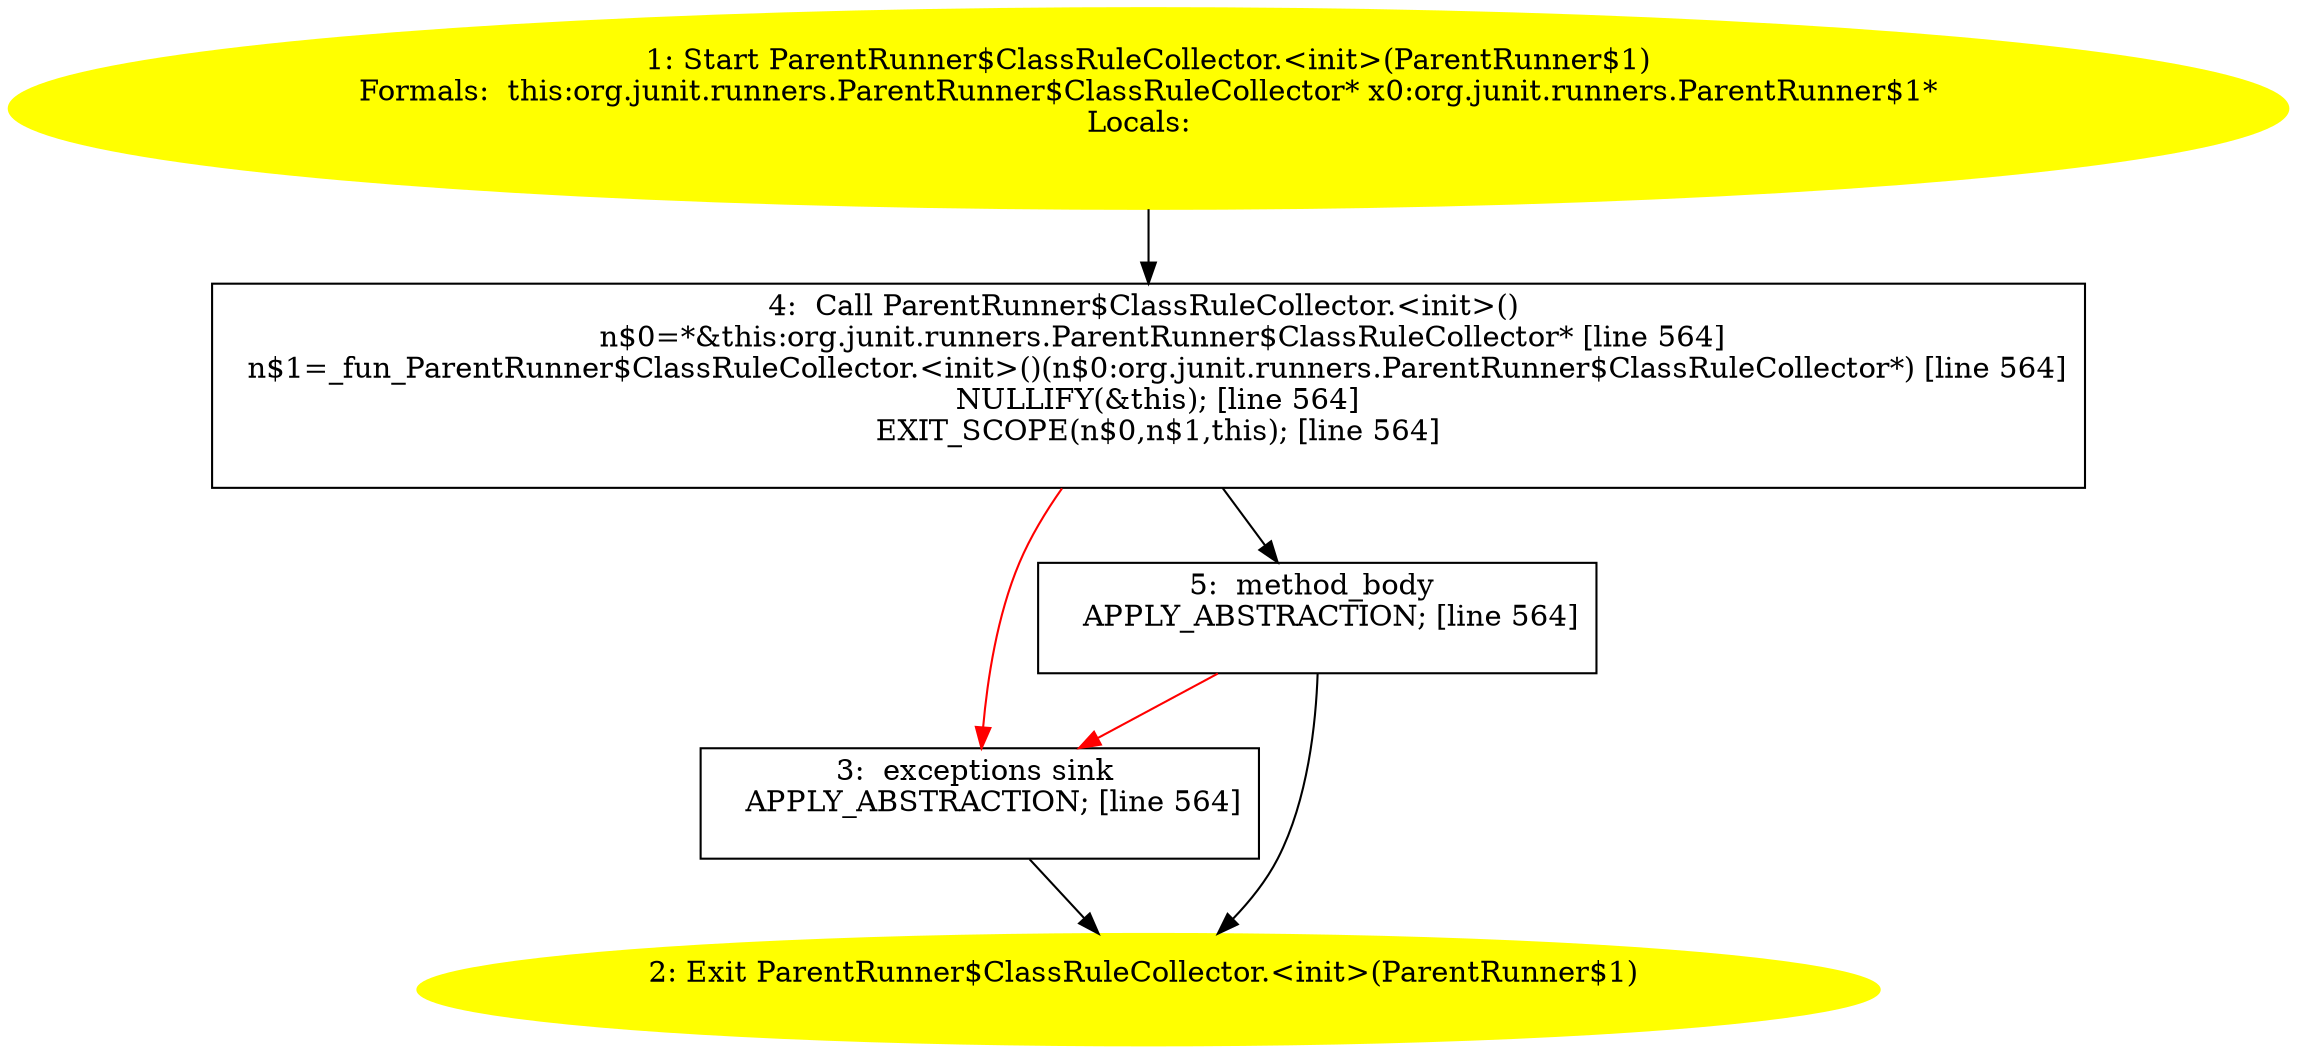 /* @generated */
digraph cfg {
"org.junit.runners.ParentRunner$ClassRuleCollector.<init>(org.junit.runners.ParentRunner$1).f209518d03b2fe23d6a6188c39429c90_1" [label="1: Start ParentRunner$ClassRuleCollector.<init>(ParentRunner$1)\nFormals:  this:org.junit.runners.ParentRunner$ClassRuleCollector* x0:org.junit.runners.ParentRunner$1*\nLocals:  \n  " color=yellow style=filled]
	

	 "org.junit.runners.ParentRunner$ClassRuleCollector.<init>(org.junit.runners.ParentRunner$1).f209518d03b2fe23d6a6188c39429c90_1" -> "org.junit.runners.ParentRunner$ClassRuleCollector.<init>(org.junit.runners.ParentRunner$1).f209518d03b2fe23d6a6188c39429c90_4" ;
"org.junit.runners.ParentRunner$ClassRuleCollector.<init>(org.junit.runners.ParentRunner$1).f209518d03b2fe23d6a6188c39429c90_2" [label="2: Exit ParentRunner$ClassRuleCollector.<init>(ParentRunner$1) \n  " color=yellow style=filled]
	

"org.junit.runners.ParentRunner$ClassRuleCollector.<init>(org.junit.runners.ParentRunner$1).f209518d03b2fe23d6a6188c39429c90_3" [label="3:  exceptions sink \n   APPLY_ABSTRACTION; [line 564]\n " shape="box"]
	

	 "org.junit.runners.ParentRunner$ClassRuleCollector.<init>(org.junit.runners.ParentRunner$1).f209518d03b2fe23d6a6188c39429c90_3" -> "org.junit.runners.ParentRunner$ClassRuleCollector.<init>(org.junit.runners.ParentRunner$1).f209518d03b2fe23d6a6188c39429c90_2" ;
"org.junit.runners.ParentRunner$ClassRuleCollector.<init>(org.junit.runners.ParentRunner$1).f209518d03b2fe23d6a6188c39429c90_4" [label="4:  Call ParentRunner$ClassRuleCollector.<init>() \n   n$0=*&this:org.junit.runners.ParentRunner$ClassRuleCollector* [line 564]\n  n$1=_fun_ParentRunner$ClassRuleCollector.<init>()(n$0:org.junit.runners.ParentRunner$ClassRuleCollector*) [line 564]\n  NULLIFY(&this); [line 564]\n  EXIT_SCOPE(n$0,n$1,this); [line 564]\n " shape="box"]
	

	 "org.junit.runners.ParentRunner$ClassRuleCollector.<init>(org.junit.runners.ParentRunner$1).f209518d03b2fe23d6a6188c39429c90_4" -> "org.junit.runners.ParentRunner$ClassRuleCollector.<init>(org.junit.runners.ParentRunner$1).f209518d03b2fe23d6a6188c39429c90_5" ;
	 "org.junit.runners.ParentRunner$ClassRuleCollector.<init>(org.junit.runners.ParentRunner$1).f209518d03b2fe23d6a6188c39429c90_4" -> "org.junit.runners.ParentRunner$ClassRuleCollector.<init>(org.junit.runners.ParentRunner$1).f209518d03b2fe23d6a6188c39429c90_3" [color="red" ];
"org.junit.runners.ParentRunner$ClassRuleCollector.<init>(org.junit.runners.ParentRunner$1).f209518d03b2fe23d6a6188c39429c90_5" [label="5:  method_body \n   APPLY_ABSTRACTION; [line 564]\n " shape="box"]
	

	 "org.junit.runners.ParentRunner$ClassRuleCollector.<init>(org.junit.runners.ParentRunner$1).f209518d03b2fe23d6a6188c39429c90_5" -> "org.junit.runners.ParentRunner$ClassRuleCollector.<init>(org.junit.runners.ParentRunner$1).f209518d03b2fe23d6a6188c39429c90_2" ;
	 "org.junit.runners.ParentRunner$ClassRuleCollector.<init>(org.junit.runners.ParentRunner$1).f209518d03b2fe23d6a6188c39429c90_5" -> "org.junit.runners.ParentRunner$ClassRuleCollector.<init>(org.junit.runners.ParentRunner$1).f209518d03b2fe23d6a6188c39429c90_3" [color="red" ];
}
